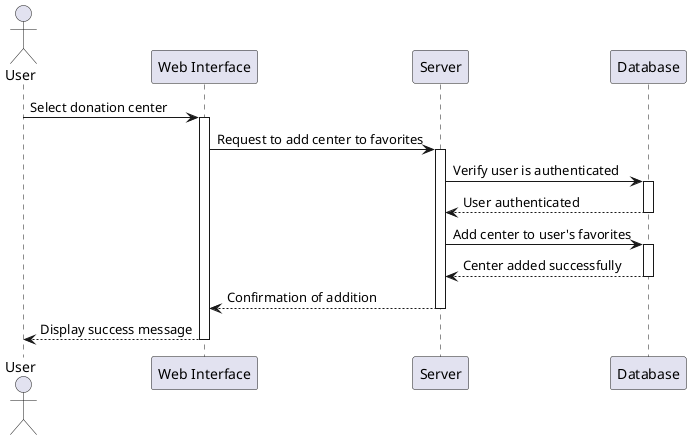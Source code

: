 @startuml
actor User
participant "Web Interface" as Web
participant "Server" as Server
participant "Database" as DB

User -> Web : Select donation center
activate Web

Web -> Server : Request to add center to favorites
activate Server

Server -> DB : Verify user is authenticated
activate DB
DB --> Server : User authenticated
deactivate DB

Server -> DB : Add center to user's favorites
activate DB
DB --> Server : Center added successfully
deactivate DB

Server --> Web : Confirmation of addition
deactivate Server

Web --> User : Display success message
deactivate Web
@enduml